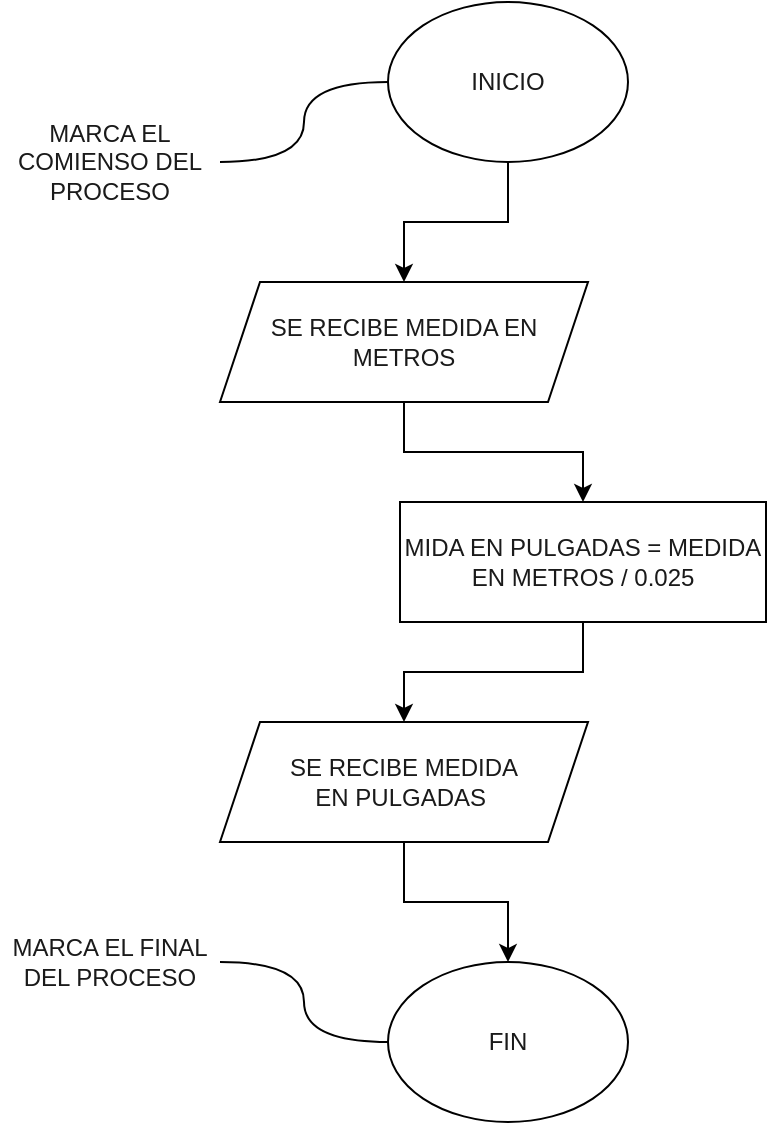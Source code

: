 <mxfile version="24.7.7">
  <diagram name="Página-1" id="DpjTstXBv6Qxr3aj5Yr0">
    <mxGraphModel grid="1" page="1" gridSize="10" guides="1" tooltips="1" connect="1" arrows="1" fold="1" pageScale="1" pageWidth="827" pageHeight="1169" math="0" shadow="0">
      <root>
        <mxCell id="0" />
        <mxCell id="1" parent="0" />
        <mxCell id="Da3oc8gKgbCMO3JMinew-7" style="edgeStyle=orthogonalEdgeStyle;rounded=0;orthogonalLoop=1;jettySize=auto;html=1;exitX=0.5;exitY=1;exitDx=0;exitDy=0;entryX=0.5;entryY=0;entryDx=0;entryDy=0;" edge="1" parent="1" source="Da3oc8gKgbCMO3JMinew-1" target="Da3oc8gKgbCMO3JMinew-2">
          <mxGeometry relative="1" as="geometry" />
        </mxCell>
        <mxCell id="Da3oc8gKgbCMO3JMinew-1" value="&lt;span style=&quot;color: rgb(26, 26, 26); background-color: transparent;&quot;&gt;INICIO&lt;/span&gt;" style="ellipse;whiteSpace=wrap;html=1;" vertex="1" parent="1">
          <mxGeometry x="354" y="120" width="120" height="80" as="geometry" />
        </mxCell>
        <mxCell id="Da3oc8gKgbCMO3JMinew-8" value="" style="edgeStyle=orthogonalEdgeStyle;rounded=0;orthogonalLoop=1;jettySize=auto;html=1;" edge="1" parent="1" source="Da3oc8gKgbCMO3JMinew-2" target="Da3oc8gKgbCMO3JMinew-3">
          <mxGeometry relative="1" as="geometry" />
        </mxCell>
        <mxCell id="Da3oc8gKgbCMO3JMinew-2" value="&lt;span style=&quot;color: rgb(26, 26, 26);&quot;&gt;SE RECIBE MEDIDA EN METROS&lt;/span&gt;" style="shape=parallelogram;perimeter=parallelogramPerimeter;whiteSpace=wrap;html=1;fixedSize=1;" vertex="1" parent="1">
          <mxGeometry x="270" y="260" width="184" height="60" as="geometry" />
        </mxCell>
        <mxCell id="Da3oc8gKgbCMO3JMinew-10" value="" style="edgeStyle=orthogonalEdgeStyle;rounded=0;orthogonalLoop=1;jettySize=auto;html=1;" edge="1" parent="1" source="Da3oc8gKgbCMO3JMinew-3" target="Da3oc8gKgbCMO3JMinew-5">
          <mxGeometry relative="1" as="geometry" />
        </mxCell>
        <mxCell id="Da3oc8gKgbCMO3JMinew-3" value="&lt;span style=&quot;color: rgb(26, 26, 26);&quot;&gt;MIDA EN PULGADAS = MEDIDA EN METROS / 0.025&lt;/span&gt;" style="rounded=0;whiteSpace=wrap;html=1;" vertex="1" parent="1">
          <mxGeometry x="360" y="370" width="183" height="60" as="geometry" />
        </mxCell>
        <mxCell id="Da3oc8gKgbCMO3JMinew-9" value="" style="edgeStyle=orthogonalEdgeStyle;rounded=0;orthogonalLoop=1;jettySize=auto;html=1;" edge="1" parent="1" source="Da3oc8gKgbCMO3JMinew-5" target="Da3oc8gKgbCMO3JMinew-6">
          <mxGeometry relative="1" as="geometry" />
        </mxCell>
        <mxCell id="Da3oc8gKgbCMO3JMinew-5" value="&lt;span style=&quot;color: rgb(26, 26, 26);&quot;&gt;SE RECIBE MEDIDA EN&amp;nbsp;&lt;/span&gt;&lt;span style=&quot;color: rgb(26, 26, 26);&quot;&gt;PULGADAS&amp;nbsp;&lt;/span&gt;" style="shape=parallelogram;perimeter=parallelogramPerimeter;whiteSpace=wrap;html=1;fixedSize=1;" vertex="1" parent="1">
          <mxGeometry x="270" y="480" width="184" height="60" as="geometry" />
        </mxCell>
        <mxCell id="Da3oc8gKgbCMO3JMinew-6" value="&lt;span style=&quot;color: rgb(26, 26, 26); background-color: transparent;&quot;&gt;FIN&lt;/span&gt;" style="ellipse;whiteSpace=wrap;html=1;" vertex="1" parent="1">
          <mxGeometry x="354" y="600" width="120" height="80" as="geometry" />
        </mxCell>
        <mxCell id="Da3oc8gKgbCMO3JMinew-15" style="edgeStyle=orthogonalEdgeStyle;rounded=0;orthogonalLoop=1;jettySize=auto;html=1;entryX=0;entryY=0.5;entryDx=0;entryDy=0;endArrow=none;endFill=0;curved=1;" edge="1" parent="1" source="Da3oc8gKgbCMO3JMinew-14" target="Da3oc8gKgbCMO3JMinew-1">
          <mxGeometry relative="1" as="geometry" />
        </mxCell>
        <mxCell id="Da3oc8gKgbCMO3JMinew-14" value="&lt;span style=&quot;color: rgb(26, 26, 26);&quot;&gt;MARCA EL COMIENSO DEL PROCESO&lt;/span&gt;" style="text;html=1;align=center;verticalAlign=middle;whiteSpace=wrap;rounded=0;" vertex="1" parent="1">
          <mxGeometry x="160" y="160" width="110" height="80" as="geometry" />
        </mxCell>
        <mxCell id="Da3oc8gKgbCMO3JMinew-17" style="edgeStyle=orthogonalEdgeStyle;rounded=0;orthogonalLoop=1;jettySize=auto;html=1;entryX=0;entryY=0.5;entryDx=0;entryDy=0;curved=1;endArrow=none;endFill=0;" edge="1" parent="1" source="Da3oc8gKgbCMO3JMinew-16" target="Da3oc8gKgbCMO3JMinew-6">
          <mxGeometry relative="1" as="geometry" />
        </mxCell>
        <mxCell id="Da3oc8gKgbCMO3JMinew-16" value="&lt;span style=&quot;color: rgb(26, 26, 26); background-color: transparent;&quot;&gt;MARCA EL FINAL DEL PROCESO&lt;/span&gt;" style="text;html=1;align=center;verticalAlign=middle;whiteSpace=wrap;rounded=0;" vertex="1" parent="1">
          <mxGeometry x="160" y="560" width="110" height="80" as="geometry" />
        </mxCell>
      </root>
    </mxGraphModel>
  </diagram>
</mxfile>
